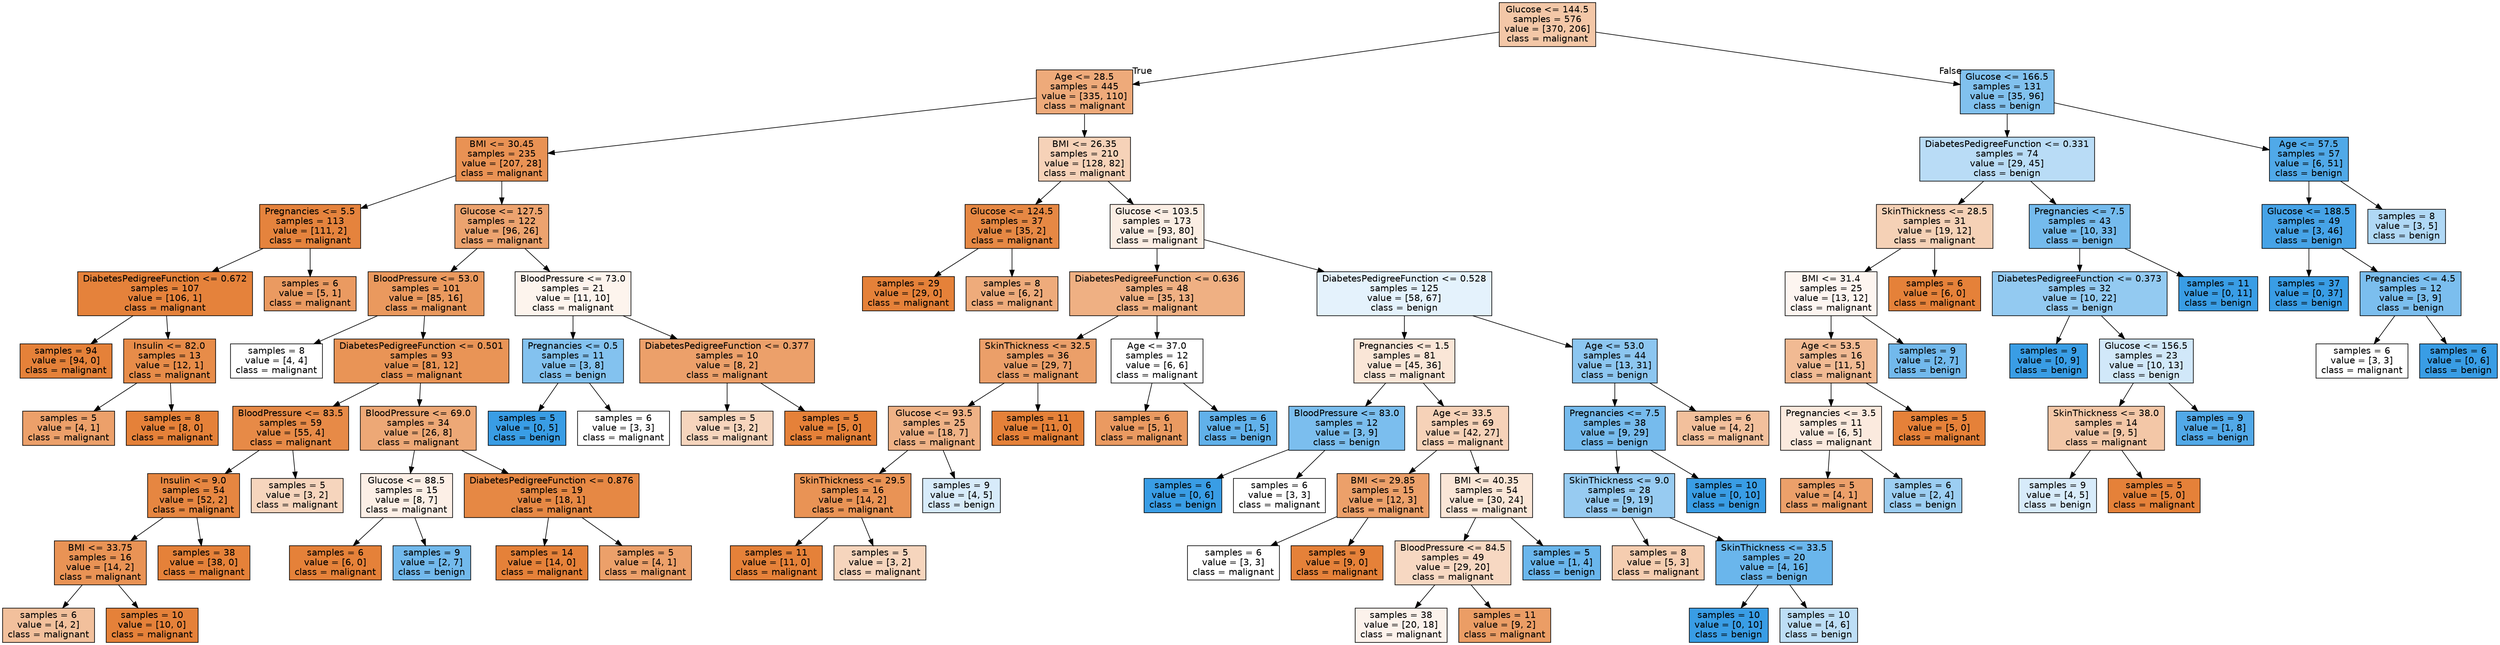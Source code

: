 digraph Tree {
node [shape=box, style="filled", color="black", fontname="helvetica"] ;
edge [fontname="helvetica"] ;
0 [label="Glucose <= 144.5\nsamples = 576\nvalue = [370, 206]\nclass = malignant", fillcolor="#f3c7a7"] ;
1 [label="Age <= 28.5\nsamples = 445\nvalue = [335, 110]\nclass = malignant", fillcolor="#eeaa7a"] ;
0 -> 1 [labeldistance=2.5, labelangle=45, headlabel="True"] ;
2 [label="BMI <= 30.45\nsamples = 235\nvalue = [207, 28]\nclass = malignant", fillcolor="#e99254"] ;
1 -> 2 ;
3 [label="Pregnancies <= 5.5\nsamples = 113\nvalue = [111, 2]\nclass = malignant", fillcolor="#e5833d"] ;
2 -> 3 ;
4 [label="DiabetesPedigreeFunction <= 0.672\nsamples = 107\nvalue = [106, 1]\nclass = malignant", fillcolor="#e5823b"] ;
3 -> 4 ;
5 [label="samples = 94\nvalue = [94, 0]\nclass = malignant", fillcolor="#e58139"] ;
4 -> 5 ;
6 [label="Insulin <= 82.0\nsamples = 13\nvalue = [12, 1]\nclass = malignant", fillcolor="#e78c49"] ;
4 -> 6 ;
7 [label="samples = 5\nvalue = [4, 1]\nclass = malignant", fillcolor="#eca06a"] ;
6 -> 7 ;
8 [label="samples = 8\nvalue = [8, 0]\nclass = malignant", fillcolor="#e58139"] ;
6 -> 8 ;
9 [label="samples = 6\nvalue = [5, 1]\nclass = malignant", fillcolor="#ea9a61"] ;
3 -> 9 ;
10 [label="Glucose <= 127.5\nsamples = 122\nvalue = [96, 26]\nclass = malignant", fillcolor="#eca36f"] ;
2 -> 10 ;
11 [label="BloodPressure <= 53.0\nsamples = 101\nvalue = [85, 16]\nclass = malignant", fillcolor="#ea995e"] ;
10 -> 11 ;
12 [label="samples = 8\nvalue = [4, 4]\nclass = malignant", fillcolor="#ffffff"] ;
11 -> 12 ;
13 [label="DiabetesPedigreeFunction <= 0.501\nsamples = 93\nvalue = [81, 12]\nclass = malignant", fillcolor="#e99456"] ;
11 -> 13 ;
14 [label="BloodPressure <= 83.5\nsamples = 59\nvalue = [55, 4]\nclass = malignant", fillcolor="#e78a47"] ;
13 -> 14 ;
15 [label="Insulin <= 9.0\nsamples = 54\nvalue = [52, 2]\nclass = malignant", fillcolor="#e68641"] ;
14 -> 15 ;
16 [label="BMI <= 33.75\nsamples = 16\nvalue = [14, 2]\nclass = malignant", fillcolor="#e99355"] ;
15 -> 16 ;
17 [label="samples = 6\nvalue = [4, 2]\nclass = malignant", fillcolor="#f2c09c"] ;
16 -> 17 ;
18 [label="samples = 10\nvalue = [10, 0]\nclass = malignant", fillcolor="#e58139"] ;
16 -> 18 ;
19 [label="samples = 38\nvalue = [38, 0]\nclass = malignant", fillcolor="#e58139"] ;
15 -> 19 ;
20 [label="samples = 5\nvalue = [3, 2]\nclass = malignant", fillcolor="#f6d5bd"] ;
14 -> 20 ;
21 [label="BloodPressure <= 69.0\nsamples = 34\nvalue = [26, 8]\nclass = malignant", fillcolor="#eda876"] ;
13 -> 21 ;
22 [label="Glucose <= 88.5\nsamples = 15\nvalue = [8, 7]\nclass = malignant", fillcolor="#fcefe6"] ;
21 -> 22 ;
23 [label="samples = 6\nvalue = [6, 0]\nclass = malignant", fillcolor="#e58139"] ;
22 -> 23 ;
24 [label="samples = 9\nvalue = [2, 7]\nclass = benign", fillcolor="#72b9ec"] ;
22 -> 24 ;
25 [label="DiabetesPedigreeFunction <= 0.876\nsamples = 19\nvalue = [18, 1]\nclass = malignant", fillcolor="#e68844"] ;
21 -> 25 ;
26 [label="samples = 14\nvalue = [14, 0]\nclass = malignant", fillcolor="#e58139"] ;
25 -> 26 ;
27 [label="samples = 5\nvalue = [4, 1]\nclass = malignant", fillcolor="#eca06a"] ;
25 -> 27 ;
28 [label="BloodPressure <= 73.0\nsamples = 21\nvalue = [11, 10]\nclass = malignant", fillcolor="#fdf4ed"] ;
10 -> 28 ;
29 [label="Pregnancies <= 0.5\nsamples = 11\nvalue = [3, 8]\nclass = benign", fillcolor="#83c2ef"] ;
28 -> 29 ;
30 [label="samples = 5\nvalue = [0, 5]\nclass = benign", fillcolor="#399de5"] ;
29 -> 30 ;
31 [label="samples = 6\nvalue = [3, 3]\nclass = malignant", fillcolor="#ffffff"] ;
29 -> 31 ;
32 [label="DiabetesPedigreeFunction <= 0.377\nsamples = 10\nvalue = [8, 2]\nclass = malignant", fillcolor="#eca06a"] ;
28 -> 32 ;
33 [label="samples = 5\nvalue = [3, 2]\nclass = malignant", fillcolor="#f6d5bd"] ;
32 -> 33 ;
34 [label="samples = 5\nvalue = [5, 0]\nclass = malignant", fillcolor="#e58139"] ;
32 -> 34 ;
35 [label="BMI <= 26.35\nsamples = 210\nvalue = [128, 82]\nclass = malignant", fillcolor="#f6d2b8"] ;
1 -> 35 ;
36 [label="Glucose <= 124.5\nsamples = 37\nvalue = [35, 2]\nclass = malignant", fillcolor="#e68844"] ;
35 -> 36 ;
37 [label="samples = 29\nvalue = [29, 0]\nclass = malignant", fillcolor="#e58139"] ;
36 -> 37 ;
38 [label="samples = 8\nvalue = [6, 2]\nclass = malignant", fillcolor="#eeab7b"] ;
36 -> 38 ;
39 [label="Glucose <= 103.5\nsamples = 173\nvalue = [93, 80]\nclass = malignant", fillcolor="#fbede3"] ;
35 -> 39 ;
40 [label="DiabetesPedigreeFunction <= 0.636\nsamples = 48\nvalue = [35, 13]\nclass = malignant", fillcolor="#efb083"] ;
39 -> 40 ;
41 [label="SkinThickness <= 32.5\nsamples = 36\nvalue = [29, 7]\nclass = malignant", fillcolor="#eb9f69"] ;
40 -> 41 ;
42 [label="Glucose <= 93.5\nsamples = 25\nvalue = [18, 7]\nclass = malignant", fillcolor="#efb286"] ;
41 -> 42 ;
43 [label="SkinThickness <= 29.5\nsamples = 16\nvalue = [14, 2]\nclass = malignant", fillcolor="#e99355"] ;
42 -> 43 ;
44 [label="samples = 11\nvalue = [11, 0]\nclass = malignant", fillcolor="#e58139"] ;
43 -> 44 ;
45 [label="samples = 5\nvalue = [3, 2]\nclass = malignant", fillcolor="#f6d5bd"] ;
43 -> 45 ;
46 [label="samples = 9\nvalue = [4, 5]\nclass = benign", fillcolor="#d7ebfa"] ;
42 -> 46 ;
47 [label="samples = 11\nvalue = [11, 0]\nclass = malignant", fillcolor="#e58139"] ;
41 -> 47 ;
48 [label="Age <= 37.0\nsamples = 12\nvalue = [6, 6]\nclass = malignant", fillcolor="#ffffff"] ;
40 -> 48 ;
49 [label="samples = 6\nvalue = [5, 1]\nclass = malignant", fillcolor="#ea9a61"] ;
48 -> 49 ;
50 [label="samples = 6\nvalue = [1, 5]\nclass = benign", fillcolor="#61b1ea"] ;
48 -> 50 ;
51 [label="DiabetesPedigreeFunction <= 0.528\nsamples = 125\nvalue = [58, 67]\nclass = benign", fillcolor="#e4f2fc"] ;
39 -> 51 ;
52 [label="Pregnancies <= 1.5\nsamples = 81\nvalue = [45, 36]\nclass = malignant", fillcolor="#fae6d7"] ;
51 -> 52 ;
53 [label="BloodPressure <= 83.0\nsamples = 12\nvalue = [3, 9]\nclass = benign", fillcolor="#7bbeee"] ;
52 -> 53 ;
54 [label="samples = 6\nvalue = [0, 6]\nclass = benign", fillcolor="#399de5"] ;
53 -> 54 ;
55 [label="samples = 6\nvalue = [3, 3]\nclass = malignant", fillcolor="#ffffff"] ;
53 -> 55 ;
56 [label="Age <= 33.5\nsamples = 69\nvalue = [42, 27]\nclass = malignant", fillcolor="#f6d2b8"] ;
52 -> 56 ;
57 [label="BMI <= 29.85\nsamples = 15\nvalue = [12, 3]\nclass = malignant", fillcolor="#eca06a"] ;
56 -> 57 ;
58 [label="samples = 6\nvalue = [3, 3]\nclass = malignant", fillcolor="#ffffff"] ;
57 -> 58 ;
59 [label="samples = 9\nvalue = [9, 0]\nclass = malignant", fillcolor="#e58139"] ;
57 -> 59 ;
60 [label="BMI <= 40.35\nsamples = 54\nvalue = [30, 24]\nclass = malignant", fillcolor="#fae6d7"] ;
56 -> 60 ;
61 [label="BloodPressure <= 84.5\nsamples = 49\nvalue = [29, 20]\nclass = malignant", fillcolor="#f7d8c2"] ;
60 -> 61 ;
62 [label="samples = 38\nvalue = [20, 18]\nclass = malignant", fillcolor="#fcf2eb"] ;
61 -> 62 ;
63 [label="samples = 11\nvalue = [9, 2]\nclass = malignant", fillcolor="#eb9d65"] ;
61 -> 63 ;
64 [label="samples = 5\nvalue = [1, 4]\nclass = benign", fillcolor="#6ab6ec"] ;
60 -> 64 ;
65 [label="Age <= 53.0\nsamples = 44\nvalue = [13, 31]\nclass = benign", fillcolor="#8cc6f0"] ;
51 -> 65 ;
66 [label="Pregnancies <= 7.5\nsamples = 38\nvalue = [9, 29]\nclass = benign", fillcolor="#76bbed"] ;
65 -> 66 ;
67 [label="SkinThickness <= 9.0\nsamples = 28\nvalue = [9, 19]\nclass = benign", fillcolor="#97cbf1"] ;
66 -> 67 ;
68 [label="samples = 8\nvalue = [5, 3]\nclass = malignant", fillcolor="#f5cdb0"] ;
67 -> 68 ;
69 [label="SkinThickness <= 33.5\nsamples = 20\nvalue = [4, 16]\nclass = benign", fillcolor="#6ab6ec"] ;
67 -> 69 ;
70 [label="samples = 10\nvalue = [0, 10]\nclass = benign", fillcolor="#399de5"] ;
69 -> 70 ;
71 [label="samples = 10\nvalue = [4, 6]\nclass = benign", fillcolor="#bddef6"] ;
69 -> 71 ;
72 [label="samples = 10\nvalue = [0, 10]\nclass = benign", fillcolor="#399de5"] ;
66 -> 72 ;
73 [label="samples = 6\nvalue = [4, 2]\nclass = malignant", fillcolor="#f2c09c"] ;
65 -> 73 ;
74 [label="Glucose <= 166.5\nsamples = 131\nvalue = [35, 96]\nclass = benign", fillcolor="#81c1ee"] ;
0 -> 74 [labeldistance=2.5, labelangle=-45, headlabel="False"] ;
75 [label="DiabetesPedigreeFunction <= 0.331\nsamples = 74\nvalue = [29, 45]\nclass = benign", fillcolor="#b9dcf6"] ;
74 -> 75 ;
76 [label="SkinThickness <= 28.5\nsamples = 31\nvalue = [19, 12]\nclass = malignant", fillcolor="#f5d1b6"] ;
75 -> 76 ;
77 [label="BMI <= 31.4\nsamples = 25\nvalue = [13, 12]\nclass = malignant", fillcolor="#fdf5f0"] ;
76 -> 77 ;
78 [label="Age <= 53.5\nsamples = 16\nvalue = [11, 5]\nclass = malignant", fillcolor="#f1ba93"] ;
77 -> 78 ;
79 [label="Pregnancies <= 3.5\nsamples = 11\nvalue = [6, 5]\nclass = malignant", fillcolor="#fbeade"] ;
78 -> 79 ;
80 [label="samples = 5\nvalue = [4, 1]\nclass = malignant", fillcolor="#eca06a"] ;
79 -> 80 ;
81 [label="samples = 6\nvalue = [2, 4]\nclass = benign", fillcolor="#9ccef2"] ;
79 -> 81 ;
82 [label="samples = 5\nvalue = [5, 0]\nclass = malignant", fillcolor="#e58139"] ;
78 -> 82 ;
83 [label="samples = 9\nvalue = [2, 7]\nclass = benign", fillcolor="#72b9ec"] ;
77 -> 83 ;
84 [label="samples = 6\nvalue = [6, 0]\nclass = malignant", fillcolor="#e58139"] ;
76 -> 84 ;
85 [label="Pregnancies <= 7.5\nsamples = 43\nvalue = [10, 33]\nclass = benign", fillcolor="#75bbed"] ;
75 -> 85 ;
86 [label="DiabetesPedigreeFunction <= 0.373\nsamples = 32\nvalue = [10, 22]\nclass = benign", fillcolor="#93caf1"] ;
85 -> 86 ;
87 [label="samples = 9\nvalue = [0, 9]\nclass = benign", fillcolor="#399de5"] ;
86 -> 87 ;
88 [label="Glucose <= 156.5\nsamples = 23\nvalue = [10, 13]\nclass = benign", fillcolor="#d1e8f9"] ;
86 -> 88 ;
89 [label="SkinThickness <= 38.0\nsamples = 14\nvalue = [9, 5]\nclass = malignant", fillcolor="#f3c7a7"] ;
88 -> 89 ;
90 [label="samples = 9\nvalue = [4, 5]\nclass = benign", fillcolor="#d7ebfa"] ;
89 -> 90 ;
91 [label="samples = 5\nvalue = [5, 0]\nclass = malignant", fillcolor="#e58139"] ;
89 -> 91 ;
92 [label="samples = 9\nvalue = [1, 8]\nclass = benign", fillcolor="#52a9e8"] ;
88 -> 92 ;
93 [label="samples = 11\nvalue = [0, 11]\nclass = benign", fillcolor="#399de5"] ;
85 -> 93 ;
94 [label="Age <= 57.5\nsamples = 57\nvalue = [6, 51]\nclass = benign", fillcolor="#50a9e8"] ;
74 -> 94 ;
95 [label="Glucose <= 188.5\nsamples = 49\nvalue = [3, 46]\nclass = benign", fillcolor="#46a3e7"] ;
94 -> 95 ;
96 [label="samples = 37\nvalue = [0, 37]\nclass = benign", fillcolor="#399de5"] ;
95 -> 96 ;
97 [label="Pregnancies <= 4.5\nsamples = 12\nvalue = [3, 9]\nclass = benign", fillcolor="#7bbeee"] ;
95 -> 97 ;
98 [label="samples = 6\nvalue = [3, 3]\nclass = malignant", fillcolor="#ffffff"] ;
97 -> 98 ;
99 [label="samples = 6\nvalue = [0, 6]\nclass = benign", fillcolor="#399de5"] ;
97 -> 99 ;
100 [label="samples = 8\nvalue = [3, 5]\nclass = benign", fillcolor="#b0d8f5"] ;
94 -> 100 ;
}